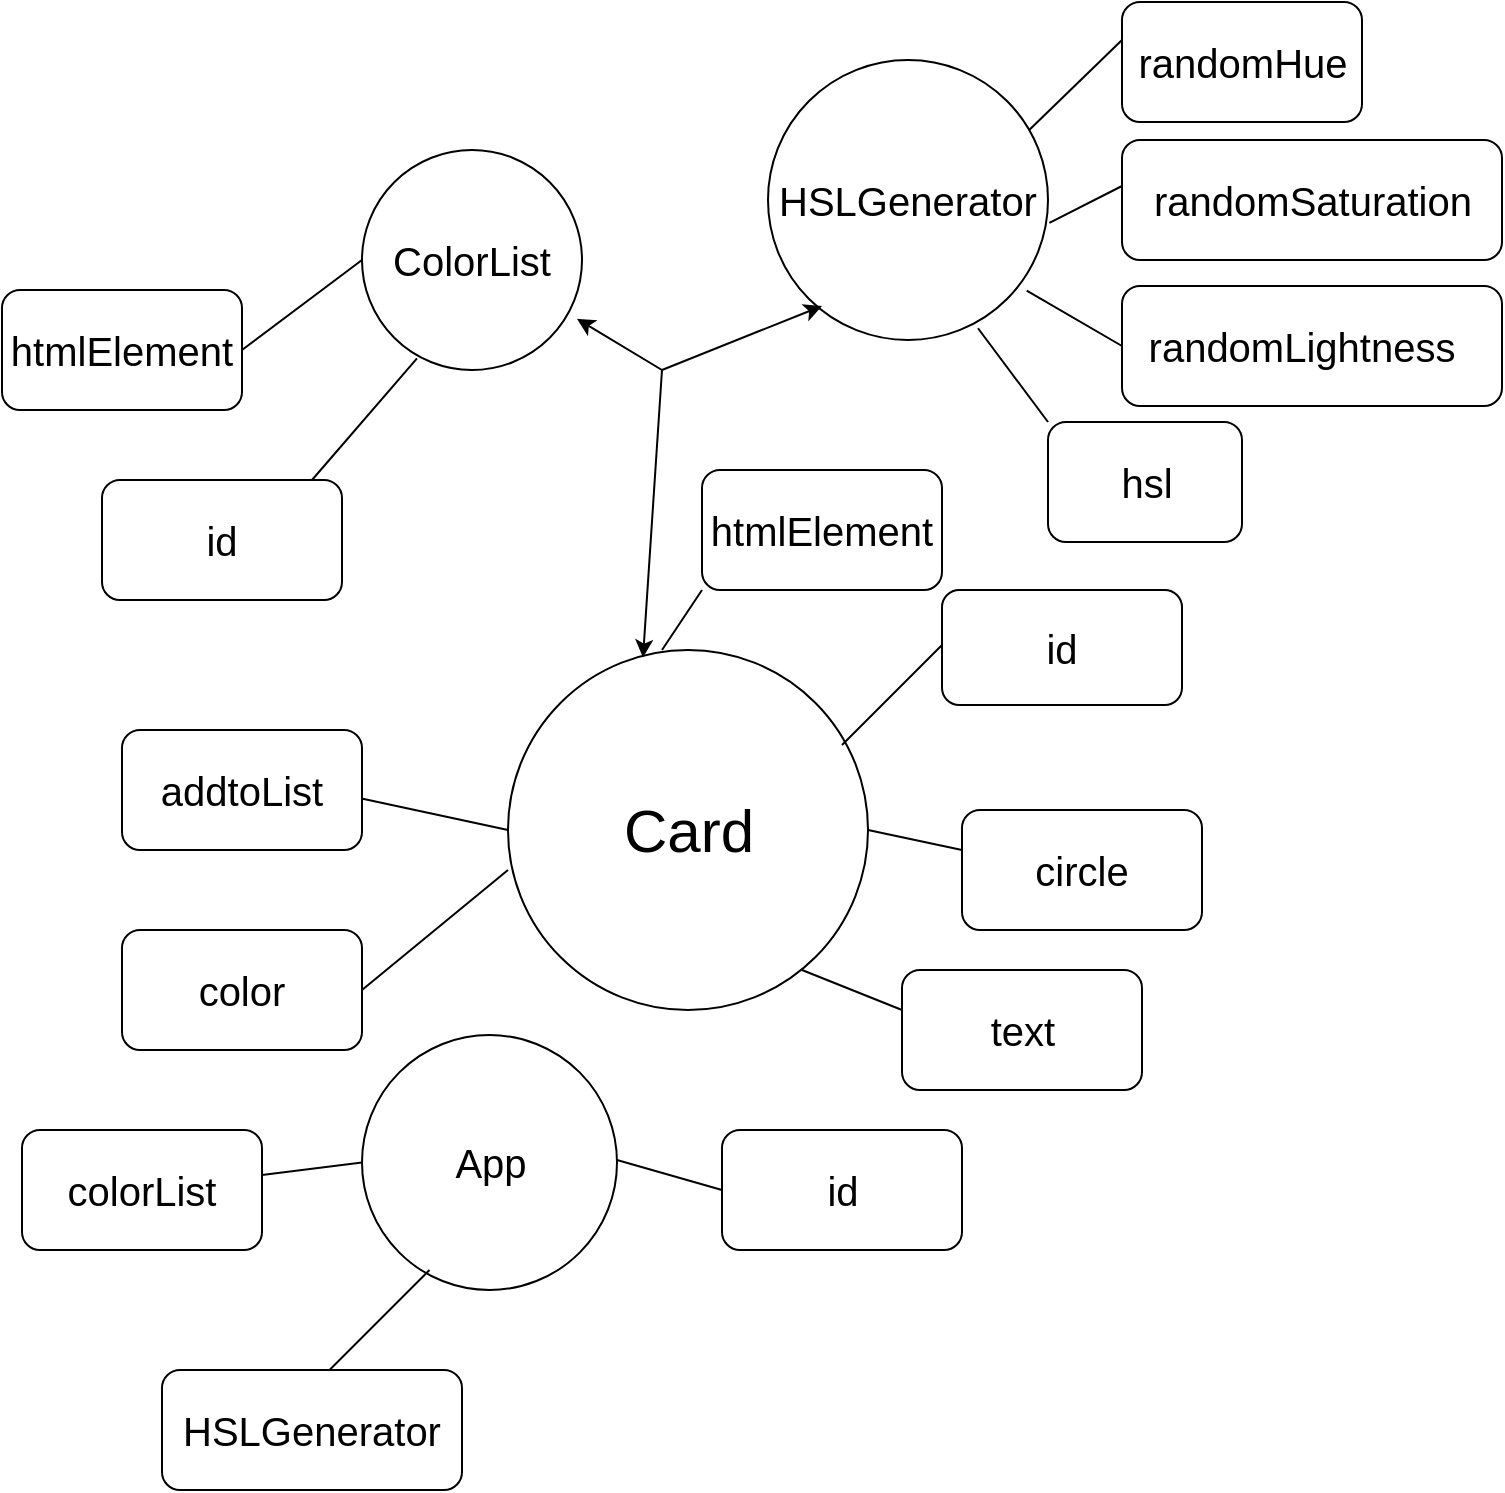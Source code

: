 <mxfile version="20.8.16" type="device"><diagram name="Pagina-1" id="MbnrAS-tEUO1_nfz-4RV"><mxGraphModel dx="1219" dy="713" grid="1" gridSize="10" guides="1" tooltips="1" connect="1" arrows="1" fold="1" page="1" pageScale="1" pageWidth="827" pageHeight="1169" math="0" shadow="0"><root><mxCell id="0"/><mxCell id="1" parent="0"/><mxCell id="bEuN0yUuqEFLoR5-OFF5-41" value="" style="rounded=1;whiteSpace=wrap;html=1;fontSize=20;" vertex="1" parent="1"><mxGeometry x="420" y="240" width="120" height="60" as="geometry"/></mxCell><mxCell id="bEuN0yUuqEFLoR5-OFF5-2" value="" style="ellipse;whiteSpace=wrap;html=1;aspect=fixed;" vertex="1" parent="1"><mxGeometry x="323" y="330" width="180" height="180" as="geometry"/></mxCell><mxCell id="bEuN0yUuqEFLoR5-OFF5-3" value="Card" style="text;html=1;align=center;verticalAlign=middle;resizable=0;points=[];autosize=1;strokeColor=none;fillColor=none;fontSize=30;" vertex="1" parent="1"><mxGeometry x="368" y="395" width="90" height="50" as="geometry"/></mxCell><mxCell id="bEuN0yUuqEFLoR5-OFF5-4" value="" style="endArrow=none;html=1;rounded=0;fontSize=30;" edge="1" parent="1"><mxGeometry width="50" height="50" relative="1" as="geometry"><mxPoint x="230" y="400" as="sourcePoint"/><mxPoint x="323" y="420" as="targetPoint"/></mxGeometry></mxCell><mxCell id="bEuN0yUuqEFLoR5-OFF5-10" value="" style="rounded=1;whiteSpace=wrap;html=1;fontSize=20;" vertex="1" parent="1"><mxGeometry x="130" y="370" width="120" height="60" as="geometry"/></mxCell><mxCell id="bEuN0yUuqEFLoR5-OFF5-8" value="addtoList" style="text;html=1;strokeColor=none;fillColor=none;align=center;verticalAlign=middle;whiteSpace=wrap;rounded=0;fontSize=20;" vertex="1" parent="1"><mxGeometry x="160" y="377.5" width="60" height="45" as="geometry"/></mxCell><mxCell id="bEuN0yUuqEFLoR5-OFF5-11" value="" style="rounded=1;whiteSpace=wrap;html=1;fontSize=20;" vertex="1" parent="1"><mxGeometry x="130" y="470" width="120" height="60" as="geometry"/></mxCell><mxCell id="bEuN0yUuqEFLoR5-OFF5-12" value="color" style="text;html=1;strokeColor=none;fillColor=none;align=center;verticalAlign=middle;whiteSpace=wrap;rounded=0;fontSize=20;" vertex="1" parent="1"><mxGeometry x="160" y="477.5" width="60" height="45" as="geometry"/></mxCell><mxCell id="bEuN0yUuqEFLoR5-OFF5-14" value="" style="endArrow=none;html=1;rounded=0;fontSize=20;exitX=1;exitY=0.5;exitDx=0;exitDy=0;" edge="1" parent="1" source="bEuN0yUuqEFLoR5-OFF5-11"><mxGeometry width="50" height="50" relative="1" as="geometry"><mxPoint x="273" y="490" as="sourcePoint"/><mxPoint x="323" y="440" as="targetPoint"/></mxGeometry></mxCell><mxCell id="bEuN0yUuqEFLoR5-OFF5-16" value="" style="rounded=1;whiteSpace=wrap;html=1;fontSize=20;" vertex="1" parent="1"><mxGeometry x="120" y="245" width="120" height="60" as="geometry"/></mxCell><mxCell id="bEuN0yUuqEFLoR5-OFF5-17" value="id" style="text;html=1;strokeColor=none;fillColor=none;align=center;verticalAlign=middle;whiteSpace=wrap;rounded=0;fontSize=20;" vertex="1" parent="1"><mxGeometry x="150" y="252.5" width="60" height="45" as="geometry"/></mxCell><mxCell id="bEuN0yUuqEFLoR5-OFF5-19" value="" style="rounded=1;whiteSpace=wrap;html=1;fontSize=20;" vertex="1" parent="1"><mxGeometry x="70" y="150" width="120" height="60" as="geometry"/></mxCell><mxCell id="bEuN0yUuqEFLoR5-OFF5-21" value="" style="endArrow=none;html=1;rounded=0;fontSize=20;exitX=1;exitY=0.5;exitDx=0;exitDy=0;" edge="1" parent="1" source="bEuN0yUuqEFLoR5-OFF5-2"><mxGeometry width="50" height="50" relative="1" as="geometry"><mxPoint x="400" y="450" as="sourcePoint"/><mxPoint x="550" y="430" as="targetPoint"/></mxGeometry></mxCell><mxCell id="bEuN0yUuqEFLoR5-OFF5-24" value="" style="rounded=1;whiteSpace=wrap;html=1;fontSize=20;" vertex="1" parent="1"><mxGeometry x="550" y="410" width="120" height="60" as="geometry"/></mxCell><mxCell id="bEuN0yUuqEFLoR5-OFF5-27" value="circle" style="text;html=1;strokeColor=none;fillColor=none;align=center;verticalAlign=middle;whiteSpace=wrap;rounded=0;fontSize=20;" vertex="1" parent="1"><mxGeometry x="580" y="425" width="60" height="30" as="geometry"/></mxCell><mxCell id="bEuN0yUuqEFLoR5-OFF5-28" value="" style="endArrow=none;html=1;rounded=0;fontSize=20;" edge="1" parent="1"><mxGeometry width="50" height="50" relative="1" as="geometry"><mxPoint x="470" y="490" as="sourcePoint"/><mxPoint x="520" y="510" as="targetPoint"/></mxGeometry></mxCell><mxCell id="bEuN0yUuqEFLoR5-OFF5-29" value="" style="rounded=1;whiteSpace=wrap;html=1;fontSize=20;" vertex="1" parent="1"><mxGeometry x="520" y="490" width="120" height="60" as="geometry"/></mxCell><mxCell id="bEuN0yUuqEFLoR5-OFF5-30" value="text" style="text;html=1;align=center;verticalAlign=middle;resizable=0;points=[];autosize=1;strokeColor=none;fillColor=none;fontSize=20;" vertex="1" parent="1"><mxGeometry x="550" y="500" width="60" height="40" as="geometry"/></mxCell><mxCell id="bEuN0yUuqEFLoR5-OFF5-31" value="" style="ellipse;whiteSpace=wrap;html=1;aspect=fixed;fontSize=20;" vertex="1" parent="1"><mxGeometry x="250" y="80" width="110" height="110" as="geometry"/></mxCell><mxCell id="bEuN0yUuqEFLoR5-OFF5-33" value="ColorList" style="text;html=1;strokeColor=none;fillColor=none;align=center;verticalAlign=middle;whiteSpace=wrap;rounded=0;fontSize=20;" vertex="1" parent="1"><mxGeometry x="275" y="120" width="60" height="30" as="geometry"/></mxCell><mxCell id="bEuN0yUuqEFLoR5-OFF5-34" value="htmlElement" style="text;html=1;strokeColor=none;fillColor=none;align=center;verticalAlign=middle;whiteSpace=wrap;rounded=0;fontSize=20;" vertex="1" parent="1"><mxGeometry x="100" y="165" width="60" height="30" as="geometry"/></mxCell><mxCell id="bEuN0yUuqEFLoR5-OFF5-36" value="" style="endArrow=none;html=1;rounded=0;fontSize=20;entryX=0.25;entryY=0.947;entryDx=0;entryDy=0;entryPerimeter=0;" edge="1" parent="1" target="bEuN0yUuqEFLoR5-OFF5-31"><mxGeometry width="50" height="50" relative="1" as="geometry"><mxPoint x="225" y="245" as="sourcePoint"/><mxPoint x="275" y="195" as="targetPoint"/></mxGeometry></mxCell><mxCell id="bEuN0yUuqEFLoR5-OFF5-37" value="" style="endArrow=none;html=1;rounded=0;fontSize=20;exitX=0;exitY=0.5;exitDx=0;exitDy=0;entryX=1;entryY=0.5;entryDx=0;entryDy=0;" edge="1" parent="1" source="bEuN0yUuqEFLoR5-OFF5-31" target="bEuN0yUuqEFLoR5-OFF5-19"><mxGeometry width="50" height="50" relative="1" as="geometry"><mxPoint x="410" y="280" as="sourcePoint"/><mxPoint x="410" y="210" as="targetPoint"/></mxGeometry></mxCell><mxCell id="bEuN0yUuqEFLoR5-OFF5-38" value="" style="rounded=1;whiteSpace=wrap;html=1;fontSize=20;" vertex="1" parent="1"><mxGeometry x="540" y="300" width="120" height="57.5" as="geometry"/></mxCell><mxCell id="bEuN0yUuqEFLoR5-OFF5-39" value="id" style="text;html=1;strokeColor=none;fillColor=none;align=center;verticalAlign=middle;whiteSpace=wrap;rounded=0;fontSize=20;" vertex="1" parent="1"><mxGeometry x="570" y="306.25" width="60" height="45" as="geometry"/></mxCell><mxCell id="bEuN0yUuqEFLoR5-OFF5-40" value="htmlElement" style="text;html=1;strokeColor=none;fillColor=none;align=center;verticalAlign=middle;whiteSpace=wrap;rounded=0;fontSize=20;" vertex="1" parent="1"><mxGeometry x="450" y="255" width="60" height="30" as="geometry"/></mxCell><mxCell id="bEuN0yUuqEFLoR5-OFF5-42" value="" style="endArrow=none;html=1;rounded=0;fontSize=20;entryX=0;entryY=1;entryDx=0;entryDy=0;" edge="1" parent="1" target="bEuN0yUuqEFLoR5-OFF5-41"><mxGeometry width="50" height="50" relative="1" as="geometry"><mxPoint x="400" y="330" as="sourcePoint"/><mxPoint x="450" y="280" as="targetPoint"/></mxGeometry></mxCell><mxCell id="bEuN0yUuqEFLoR5-OFF5-44" value="" style="endArrow=none;html=1;rounded=0;fontSize=20;" edge="1" parent="1"><mxGeometry width="50" height="50" relative="1" as="geometry"><mxPoint x="490" y="377.5" as="sourcePoint"/><mxPoint x="540" y="327.5" as="targetPoint"/></mxGeometry></mxCell><mxCell id="bEuN0yUuqEFLoR5-OFF5-45" value="" style="ellipse;whiteSpace=wrap;html=1;aspect=fixed;fontSize=20;" vertex="1" parent="1"><mxGeometry x="453" y="35" width="140" height="140" as="geometry"/></mxCell><mxCell id="bEuN0yUuqEFLoR5-OFF5-48" value="HSLGenerator" style="text;html=1;strokeColor=none;fillColor=none;align=center;verticalAlign=middle;whiteSpace=wrap;rounded=0;fontSize=20;" vertex="1" parent="1"><mxGeometry x="493" y="90" width="60" height="30" as="geometry"/></mxCell><mxCell id="bEuN0yUuqEFLoR5-OFF5-50" value="" style="rounded=1;whiteSpace=wrap;html=1;fontSize=20;" vertex="1" parent="1"><mxGeometry x="630" y="6" width="120" height="60" as="geometry"/></mxCell><mxCell id="bEuN0yUuqEFLoR5-OFF5-51" value="" style="rounded=1;whiteSpace=wrap;html=1;fontSize=20;" vertex="1" parent="1"><mxGeometry x="630" y="75" width="190" height="60" as="geometry"/></mxCell><mxCell id="bEuN0yUuqEFLoR5-OFF5-52" value="" style="rounded=1;whiteSpace=wrap;html=1;fontSize=20;" vertex="1" parent="1"><mxGeometry x="630" y="148" width="190" height="60" as="geometry"/></mxCell><mxCell id="bEuN0yUuqEFLoR5-OFF5-53" value="" style="rounded=1;whiteSpace=wrap;html=1;fontSize=20;" vertex="1" parent="1"><mxGeometry x="593" y="216" width="97" height="60" as="geometry"/></mxCell><mxCell id="bEuN0yUuqEFLoR5-OFF5-54" value="randomHue" style="text;html=1;align=center;verticalAlign=middle;resizable=0;points=[];autosize=1;strokeColor=none;fillColor=none;fontSize=20;" vertex="1" parent="1"><mxGeometry x="625" y="16" width="130" height="40" as="geometry"/></mxCell><mxCell id="bEuN0yUuqEFLoR5-OFF5-55" value="randomSaturation" style="text;html=1;align=center;verticalAlign=middle;resizable=0;points=[];autosize=1;strokeColor=none;fillColor=none;fontSize=20;" vertex="1" parent="1"><mxGeometry x="635" y="85" width="180" height="40" as="geometry"/></mxCell><mxCell id="bEuN0yUuqEFLoR5-OFF5-56" value="randomLightness" style="text;html=1;strokeColor=none;fillColor=none;align=center;verticalAlign=middle;whiteSpace=wrap;rounded=0;fontSize=20;" vertex="1" parent="1"><mxGeometry x="690" y="163" width="60" height="30" as="geometry"/></mxCell><mxCell id="bEuN0yUuqEFLoR5-OFF5-58" value="hsl" style="text;html=1;align=center;verticalAlign=middle;resizable=0;points=[];autosize=1;strokeColor=none;fillColor=none;fontSize=20;" vertex="1" parent="1"><mxGeometry x="616.5" y="226" width="50" height="40" as="geometry"/></mxCell><mxCell id="bEuN0yUuqEFLoR5-OFF5-60" value="" style="endArrow=none;html=1;rounded=0;fontSize=20;exitX=0.931;exitY=0.252;exitDx=0;exitDy=0;exitPerimeter=0;" edge="1" parent="1" source="bEuN0yUuqEFLoR5-OFF5-45"><mxGeometry width="50" height="50" relative="1" as="geometry"><mxPoint x="590" y="70" as="sourcePoint"/><mxPoint x="630" y="25" as="targetPoint"/></mxGeometry></mxCell><mxCell id="bEuN0yUuqEFLoR5-OFF5-61" value="" style="endArrow=none;html=1;rounded=0;fontSize=20;exitX=1.005;exitY=0.582;exitDx=0;exitDy=0;exitPerimeter=0;" edge="1" parent="1" source="bEuN0yUuqEFLoR5-OFF5-45"><mxGeometry width="50" height="50" relative="1" as="geometry"><mxPoint x="580" y="148" as="sourcePoint"/><mxPoint x="630" y="98" as="targetPoint"/></mxGeometry></mxCell><mxCell id="bEuN0yUuqEFLoR5-OFF5-62" value="" style="endArrow=none;html=1;rounded=0;fontSize=20;entryX=0;entryY=0.5;entryDx=0;entryDy=0;exitX=0.924;exitY=0.824;exitDx=0;exitDy=0;exitPerimeter=0;" edge="1" parent="1" source="bEuN0yUuqEFLoR5-OFF5-45" target="bEuN0yUuqEFLoR5-OFF5-52"><mxGeometry width="50" height="50" relative="1" as="geometry"><mxPoint x="555" y="203" as="sourcePoint"/><mxPoint x="605" y="153" as="targetPoint"/></mxGeometry></mxCell><mxCell id="bEuN0yUuqEFLoR5-OFF5-63" value="" style="endArrow=none;html=1;rounded=0;fontSize=20;entryX=0.75;entryY=0.958;entryDx=0;entryDy=0;entryPerimeter=0;exitX=0;exitY=0;exitDx=0;exitDy=0;" edge="1" parent="1" source="bEuN0yUuqEFLoR5-OFF5-53" target="bEuN0yUuqEFLoR5-OFF5-45"><mxGeometry width="50" height="50" relative="1" as="geometry"><mxPoint x="530" y="240" as="sourcePoint"/><mxPoint x="580" y="190" as="targetPoint"/></mxGeometry></mxCell><mxCell id="bEuN0yUuqEFLoR5-OFF5-64" value="" style="ellipse;whiteSpace=wrap;html=1;aspect=fixed;fontSize=20;" vertex="1" parent="1"><mxGeometry x="250" y="522.5" width="127.5" height="127.5" as="geometry"/></mxCell><mxCell id="bEuN0yUuqEFLoR5-OFF5-65" value="App" style="text;html=1;align=center;verticalAlign=middle;resizable=0;points=[];autosize=1;strokeColor=none;fillColor=none;fontSize=20;" vertex="1" parent="1"><mxGeometry x="283.75" y="566.25" width="60" height="40" as="geometry"/></mxCell><mxCell id="bEuN0yUuqEFLoR5-OFF5-66" value="" style="endArrow=none;html=1;rounded=0;fontSize=20;entryX=0;entryY=0.5;entryDx=0;entryDy=0;" edge="1" parent="1" target="bEuN0yUuqEFLoR5-OFF5-67"><mxGeometry width="50" height="50" relative="1" as="geometry"><mxPoint x="377.5" y="585" as="sourcePoint"/><mxPoint x="420" y="560" as="targetPoint"/></mxGeometry></mxCell><mxCell id="bEuN0yUuqEFLoR5-OFF5-67" value="" style="rounded=1;whiteSpace=wrap;html=1;fontSize=20;" vertex="1" parent="1"><mxGeometry x="430" y="570" width="120" height="60" as="geometry"/></mxCell><mxCell id="bEuN0yUuqEFLoR5-OFF5-69" value="id" style="text;html=1;align=center;verticalAlign=middle;resizable=0;points=[];autosize=1;strokeColor=none;fillColor=none;fontSize=20;" vertex="1" parent="1"><mxGeometry x="470" y="580" width="40" height="40" as="geometry"/></mxCell><mxCell id="bEuN0yUuqEFLoR5-OFF5-71" value="" style="endArrow=none;html=1;rounded=0;fontSize=20;exitX=0;exitY=0.5;exitDx=0;exitDy=0;" edge="1" parent="1" source="bEuN0yUuqEFLoR5-OFF5-64" target="bEuN0yUuqEFLoR5-OFF5-72"><mxGeometry width="50" height="50" relative="1" as="geometry"><mxPoint x="190" y="590" as="sourcePoint"/><mxPoint x="250" y="580" as="targetPoint"/></mxGeometry></mxCell><mxCell id="bEuN0yUuqEFLoR5-OFF5-72" value="" style="rounded=1;whiteSpace=wrap;html=1;fontSize=20;" vertex="1" parent="1"><mxGeometry x="80.0" y="570" width="120" height="60" as="geometry"/></mxCell><mxCell id="bEuN0yUuqEFLoR5-OFF5-73" value="colorList" style="text;html=1;strokeColor=none;fillColor=none;align=center;verticalAlign=middle;whiteSpace=wrap;rounded=0;fontSize=20;" vertex="1" parent="1"><mxGeometry x="110" y="585" width="60" height="30" as="geometry"/></mxCell><mxCell id="bEuN0yUuqEFLoR5-OFF5-74" value="" style="rounded=1;whiteSpace=wrap;html=1;fontSize=20;" vertex="1" parent="1"><mxGeometry x="150" y="690" width="150" height="60" as="geometry"/></mxCell><mxCell id="bEuN0yUuqEFLoR5-OFF5-75" value="HSLGenerator" style="text;html=1;strokeColor=none;fillColor=none;align=center;verticalAlign=middle;whiteSpace=wrap;rounded=0;fontSize=20;" vertex="1" parent="1"><mxGeometry x="195" y="705" width="60" height="30" as="geometry"/></mxCell><mxCell id="bEuN0yUuqEFLoR5-OFF5-76" value="" style="endArrow=none;html=1;rounded=0;fontSize=20;" edge="1" parent="1"><mxGeometry width="50" height="50" relative="1" as="geometry"><mxPoint x="233.75" y="690" as="sourcePoint"/><mxPoint x="283.75" y="640" as="targetPoint"/></mxGeometry></mxCell><mxCell id="bEuN0yUuqEFLoR5-OFF5-79" value="" style="endArrow=classic;startArrow=classic;html=1;rounded=0;fontSize=20;exitX=0.375;exitY=0.021;exitDx=0;exitDy=0;exitPerimeter=0;" edge="1" parent="1" source="bEuN0yUuqEFLoR5-OFF5-2"><mxGeometry width="50" height="50" relative="1" as="geometry"><mxPoint x="380" y="250" as="sourcePoint"/><mxPoint x="480" y="158" as="targetPoint"/><Array as="points"><mxPoint x="400" y="190"/></Array></mxGeometry></mxCell><mxCell id="bEuN0yUuqEFLoR5-OFF5-80" value="" style="endArrow=classic;html=1;rounded=0;fontSize=20;entryX=0.977;entryY=0.767;entryDx=0;entryDy=0;entryPerimeter=0;" edge="1" parent="1" target="bEuN0yUuqEFLoR5-OFF5-31"><mxGeometry width="50" height="50" relative="1" as="geometry"><mxPoint x="400" y="190" as="sourcePoint"/><mxPoint x="438" y="115" as="targetPoint"/></mxGeometry></mxCell></root></mxGraphModel></diagram></mxfile>